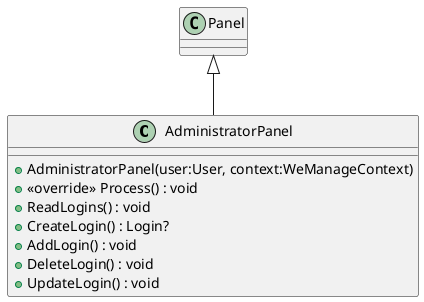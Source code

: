 @startuml
class AdministratorPanel {
    + AdministratorPanel(user:User, context:WeManageContext)
    + <<override>> Process() : void
    + ReadLogins() : void
    + CreateLogin() : Login?
    + AddLogin() : void
    + DeleteLogin() : void
    + UpdateLogin() : void
}
Panel <|-- AdministratorPanel
@enduml
